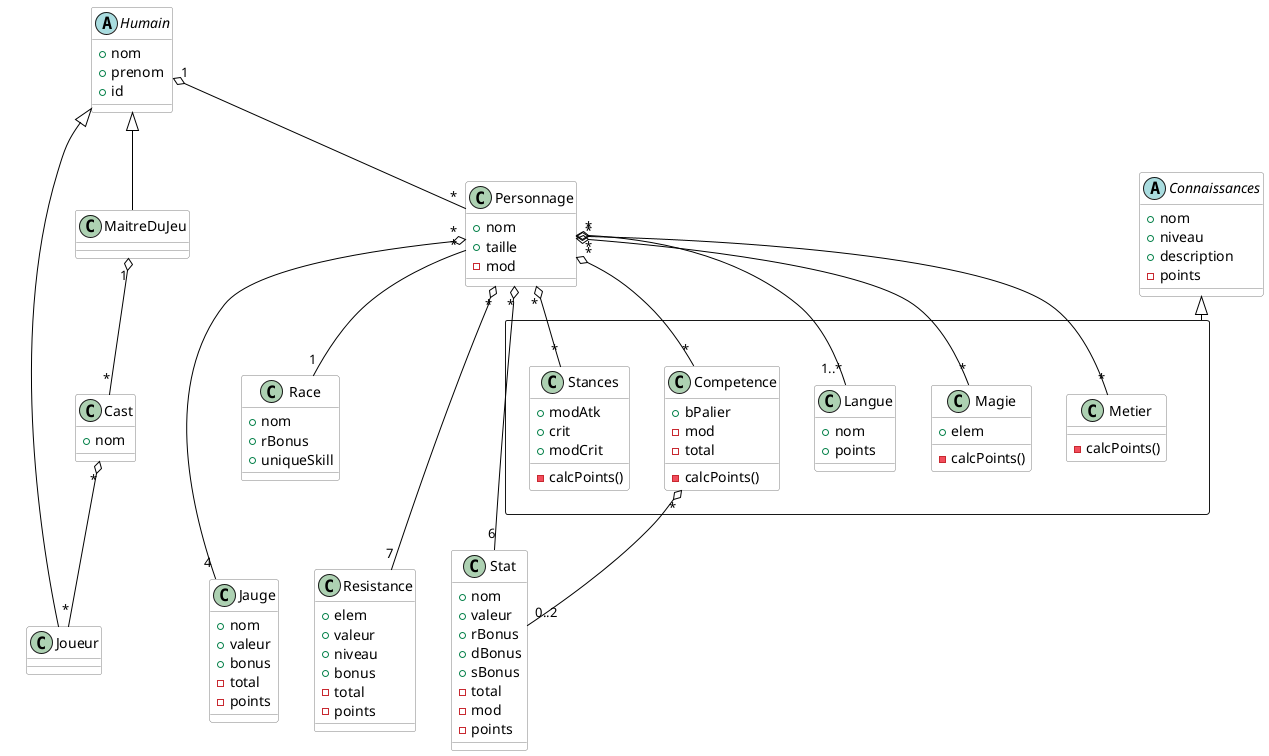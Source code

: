 @startuml astarun
skinparam class {
	BackgroundColor white
	ArrowColor black
	BorderColor gray
}

abstract class Humain {
	+ nom
	+ prenom
	+ id
}

class MaitreDuJeu {
}

class Joueur {
}

class Cast {
	+ nom
}

class Personnage {
	+ nom
	+ taille
	- mod
}

class Race {
	+ nom
	+ rBonus
	+ uniqueSkill
}
together {
	class Stat {
		+ nom
		+ valeur
		+ rBonus
		+ dBonus
		+ sBonus
		- total
		- mod
		- points
	}

	class Resistance {
		+ elem
		+ valeur
		+ niveau
		+ bonus
		- total
		- points 
	}

	class Jauge {
		+ nom
		+ valeur
		+ bonus
		- total
		- points
	}
}

abstract class Connaissances {
	+ nom
	+ niveau
	+ description
	- points
}
package "" as pckgConn <<Rectangle>> {
	
	class Langue {
		+ nom
		+ points
	}

	class Competence {
		+ bPalier
		- mod
		- total
		- calcPoints()
	}

	class Stances {
		+ modAtk
		+ crit
		+ modCrit
		- calcPoints()
	}

	class Metier {
		- calcPoints()
	}

	class Magie {
		+ elem
		- calcPoints()
	}
}
' 
' db      d888888b d88888b d8b   db .d8888. 
' 88        `88'   88'     888o  88 88'  YP 
' 88         88    88ooooo 88V8o 88 `8bo.   
' 88         88    88~~~~~ 88 V8o88   `Y8b. 
' 88booo.   .88.   88.     88  V888 db   8D 
' Y88888P Y888888P Y88888P VP   V8P `8888Y' 
'                                           
'                                           
' 
' 
' db   db db    db .88b  d88.  .d8b.  d888888b d8b   db      d888888b  .d88b.               
' 88   88 88    88 88'YbdP`88 d8' `8b   `88'   888o  88      `~~88~~' .8P  Y8.      8. A .8 
' 88ooo88 88    88 88  88  88 88ooo88    88    88V8o 88         88    88    88      `8.8.8' 
' 88~~~88 88    88 88  88  88 88~~~88    88    88 V8o88         88    88    88        888   
' 88   88 88b  d88 88  88  88 88   88   .88.   88  V888         88    `8b  d8'      .d'8`b. 
' YP   YP ~Y8888P' YP  YP  YP YP   YP Y888888P VP   V8P         YP     `Y88P'       8' V `8 
'                                                                                           
'                                                                                           
' 

Humain ^-- Joueur
Humain ^-- MaitreDuJeu
Humain "1" o-- "*" Personnage
' 
'    d88b  .d88b.  db    db d88888b db    db d8888b.      d888888b  .d88b.               
'    `8P' .8P  Y8. 88    88 88'     88    88 88  `8D      `~~88~~' .8P  Y8.      8. A .8 
'     88  88    88 88    88 88ooooo 88    88 88oobY'         88    88    88      `8.8.8' 
'     88  88    88 88    88 88~~~~~ 88    88 88`8b           88    88    88        888   
' db. 88  `8b  d8' 88b  d88 88.     88b  d88 88 `88.         88    `8b  d8'      .d'8`b. 
' Y8888P   `Y88P'  ~Y8888P' Y88888P ~Y8888P' 88   YD         YP     `Y88P'       8' V `8 
'                                                                                        
'                                                                                        
' 

' 
' .88b  d88.  .d8b.  d888888b d888888b d8888b. d88888b d8888b. db    db    d88b d88888b db    db      d888888b  .d88b.               
' 88'YbdP`88 d8' `8b   `88'   `~~88~~' 88  `8D 88'     88  `8D 88    88    `8P' 88'     88    88      `~~88~~' .8P  Y8.      8. A .8 
' 88  88  88 88ooo88    88       88    88oobY' 88ooooo 88   88 88    88     88  88ooooo 88    88         88    88    88      `8.8.8' 
' 88  88  88 88~~~88    88       88    88`8b   88~~~~~ 88   88 88    88     88  88~~~~~ 88    88         88    88    88        888   
' 88  88  88 88   88   .88.      88    88 `88. 88.     88  .8D 88b  d88 db. 88  88.     88b  d88         88    `8b  d8'      .d'8`b. 
' YP  YP  YP YP   YP Y888888P    YP    88   YD Y88888P Y8888D' ~Y8888P' Y8888P  Y88888P ~Y8888P'         YP     `Y88P'       8' V `8 
'                                                                                                                                    
'                                                                                                                                    
' 
MaitreDuJeu "1" o-- "*" Cast
' 
'  .o88b.  .d8b.  .d8888. d888888b      d888888b  .d88b.               
' d8P  Y8 d8' `8b 88'  YP `~~88~~'      `~~88~~' .8P  Y8.      8. A .8 
' 8P      88ooo88 `8bo.      88            88    88    88      `8.8.8' 
' 8b      88~~~88   `Y8b.    88            88    88    88        888   
' Y8b  d8 88   88 db   8D    88            88    `8b  d8'      .d'8`b. 
'  `Y88P' YP   YP `8888Y'    YP            YP     `Y88P'       8' V `8 
'                                                                      
'                                                                      
' 
Cast "*" o-- "*" Joueur
' 
'  .o88b.  .d88b.  d8b   db d8b   db  .d8b.  d888888b .d8888. .d8888.  .d8b.  d8b   db  .o88b. d88888b .d8888.      d888888b  .d88b.               
' d8P  Y8 .8P  Y8. 888o  88 888o  88 d8' `8b   `88'   88'  YP 88'  YP d8' `8b 888o  88 d8P  Y8 88'     88'  YP      `~~88~~' .8P  Y8.      8. A .8 
' 8P      88    88 88V8o 88 88V8o 88 88ooo88    88    `8bo.   `8bo.   88ooo88 88V8o 88 8P      88ooooo `8bo.           88    88    88      `8.8.8' 
' 8b      88    88 88 V8o88 88 V8o88 88~~~88    88      `Y8b.   `Y8b. 88~~~88 88 V8o88 8b      88~~~~~   `Y8b.         88    88    88        888   
' Y8b  d8 `8b  d8' 88  V888 88  V888 88   88   .88.   db   8D db   8D 88   88 88  V888 Y8b  d8 88.     db   8D         88    `8b  d8'      .d'8`b. 
'  `Y88P'  `Y88P'  VP   V8P VP   V8P YP   YP Y888888P `8888Y' `8888Y' YP   YP VP   V8P  `Y88P' Y88888P `8888Y'         YP     `Y88P'       8' V `8 
'                                                                                                                                                  
'                                                                                                                                                  
'
Connaissances ^-- pckgConn

Competence "*" o-- "0..2" Stat

' 
' d8888b. d88888b d8888b. .d8888.  .d88b.  d8b   db d8b   db  .d8b.   d888b  d88888b      d888888b  .d88b.               
' 88  `8D 88'     88  `8D 88'  YP .8P  Y8. 888o  88 888o  88 d8' `8b 88' Y8b 88'          `~~88~~' .8P  Y8.      8. A .8 
' 88oodD' 88ooooo 88oobY' `8bo.   88    88 88V8o 88 88V8o 88 88ooo88 88      88ooooo         88    88    88      `8.8.8' 
' 88~~~   88~~~~~ 88`8b     `Y8b. 88    88 88 V8o88 88 V8o88 88~~~88 88  ooo 88~~~~~         88    88    88        888   
' 88      88.     88 `88. db   8D `8b  d8' 88  V888 88  V888 88   88 88. ~8~ 88.             88    `8b  d8'      .d'8`b. 
' 88      Y88888P 88   YD `8888Y'  `Y88P'  VP   V8P VP   V8P YP   YP  Y888P  Y88888P         YP     `Y88P'       8' V `8 
'                                                                                                                        
'                                                                                                                        
' 
Personnage "*" o-- "6" Stat 
Personnage "*" o-- "4" Jauge 
Personnage "*" o-- "7" Resistance
Personnage "*" -- "1" Race
' 
' d8888b. d88888b d8888b. .d8888.  .d88b.  d8b   db d8b   db  .d8b.   d888b  d88888b      d888888b  .d88b.        .o88b.  .d88b.  d8b   db d8b   db  .d8b.  d888888b .d8888. .d8888.  .d8b.  d8b   db  .o88b. d88888b .d8888. 
' 88  `8D 88'     88  `8D 88'  YP .8P  Y8. 888o  88 888o  88 d8' `8b 88' Y8b 88'          `~~88~~' .8P  Y8.      d8P  Y8 .8P  Y8. 888o  88 888o  88 d8' `8b   `88'   88'  YP 88'  YP d8' `8b 888o  88 d8P  Y8 88'     88'  YP 
' 88oodD' 88ooooo 88oobY' `8bo.   88    88 88V8o 88 88V8o 88 88ooo88 88      88ooooo         88    88    88      8P      88    88 88V8o 88 88V8o 88 88ooo88    88    `8bo.   `8bo.   88ooo88 88V8o 88 8P      88ooooo `8bo.   
' 88~~~   88~~~~~ 88`8b     `Y8b. 88    88 88 V8o88 88 V8o88 88~~~88 88  ooo 88~~~~~         88    88    88      8b      88    88 88 V8o88 88 V8o88 88~~~88    88      `Y8b.   `Y8b. 88~~~88 88 V8o88 8b      88~~~~~   `Y8b. 
' 88      88.     88 `88. db   8D `8b  d8' 88  V888 88  V888 88   88 88. ~8~ 88.             88    `8b  d8'      Y8b  d8 `8b  d8' 88  V888 88  V888 88   88   .88.   db   8D db   8D 88   88 88  V888 Y8b  d8 88.     db   8D 
' 88      Y88888P 88   YD `8888Y'  `Y88P'  VP   V8P VP   V8P YP   YP  Y888P  Y88888P         YP     `Y88P'        `Y88P'  `Y88P'  VP   V8P VP   V8P YP   YP Y888888P `8888Y' `8888Y' YP   YP VP   V8P  `Y88P' Y88888P `8888Y' 
'                                                                                                                                                                                                                             
'                                                                                                                                                                                                                             
' 
Personnage "*" o-- "1..*" Langue
Personnage "*" o-- "*" Competence
Personnage "*" o-- "*" Metier
Personnage "*" o-- "*" Stances
Personnage "*" o-- "*" Magie

@enduml